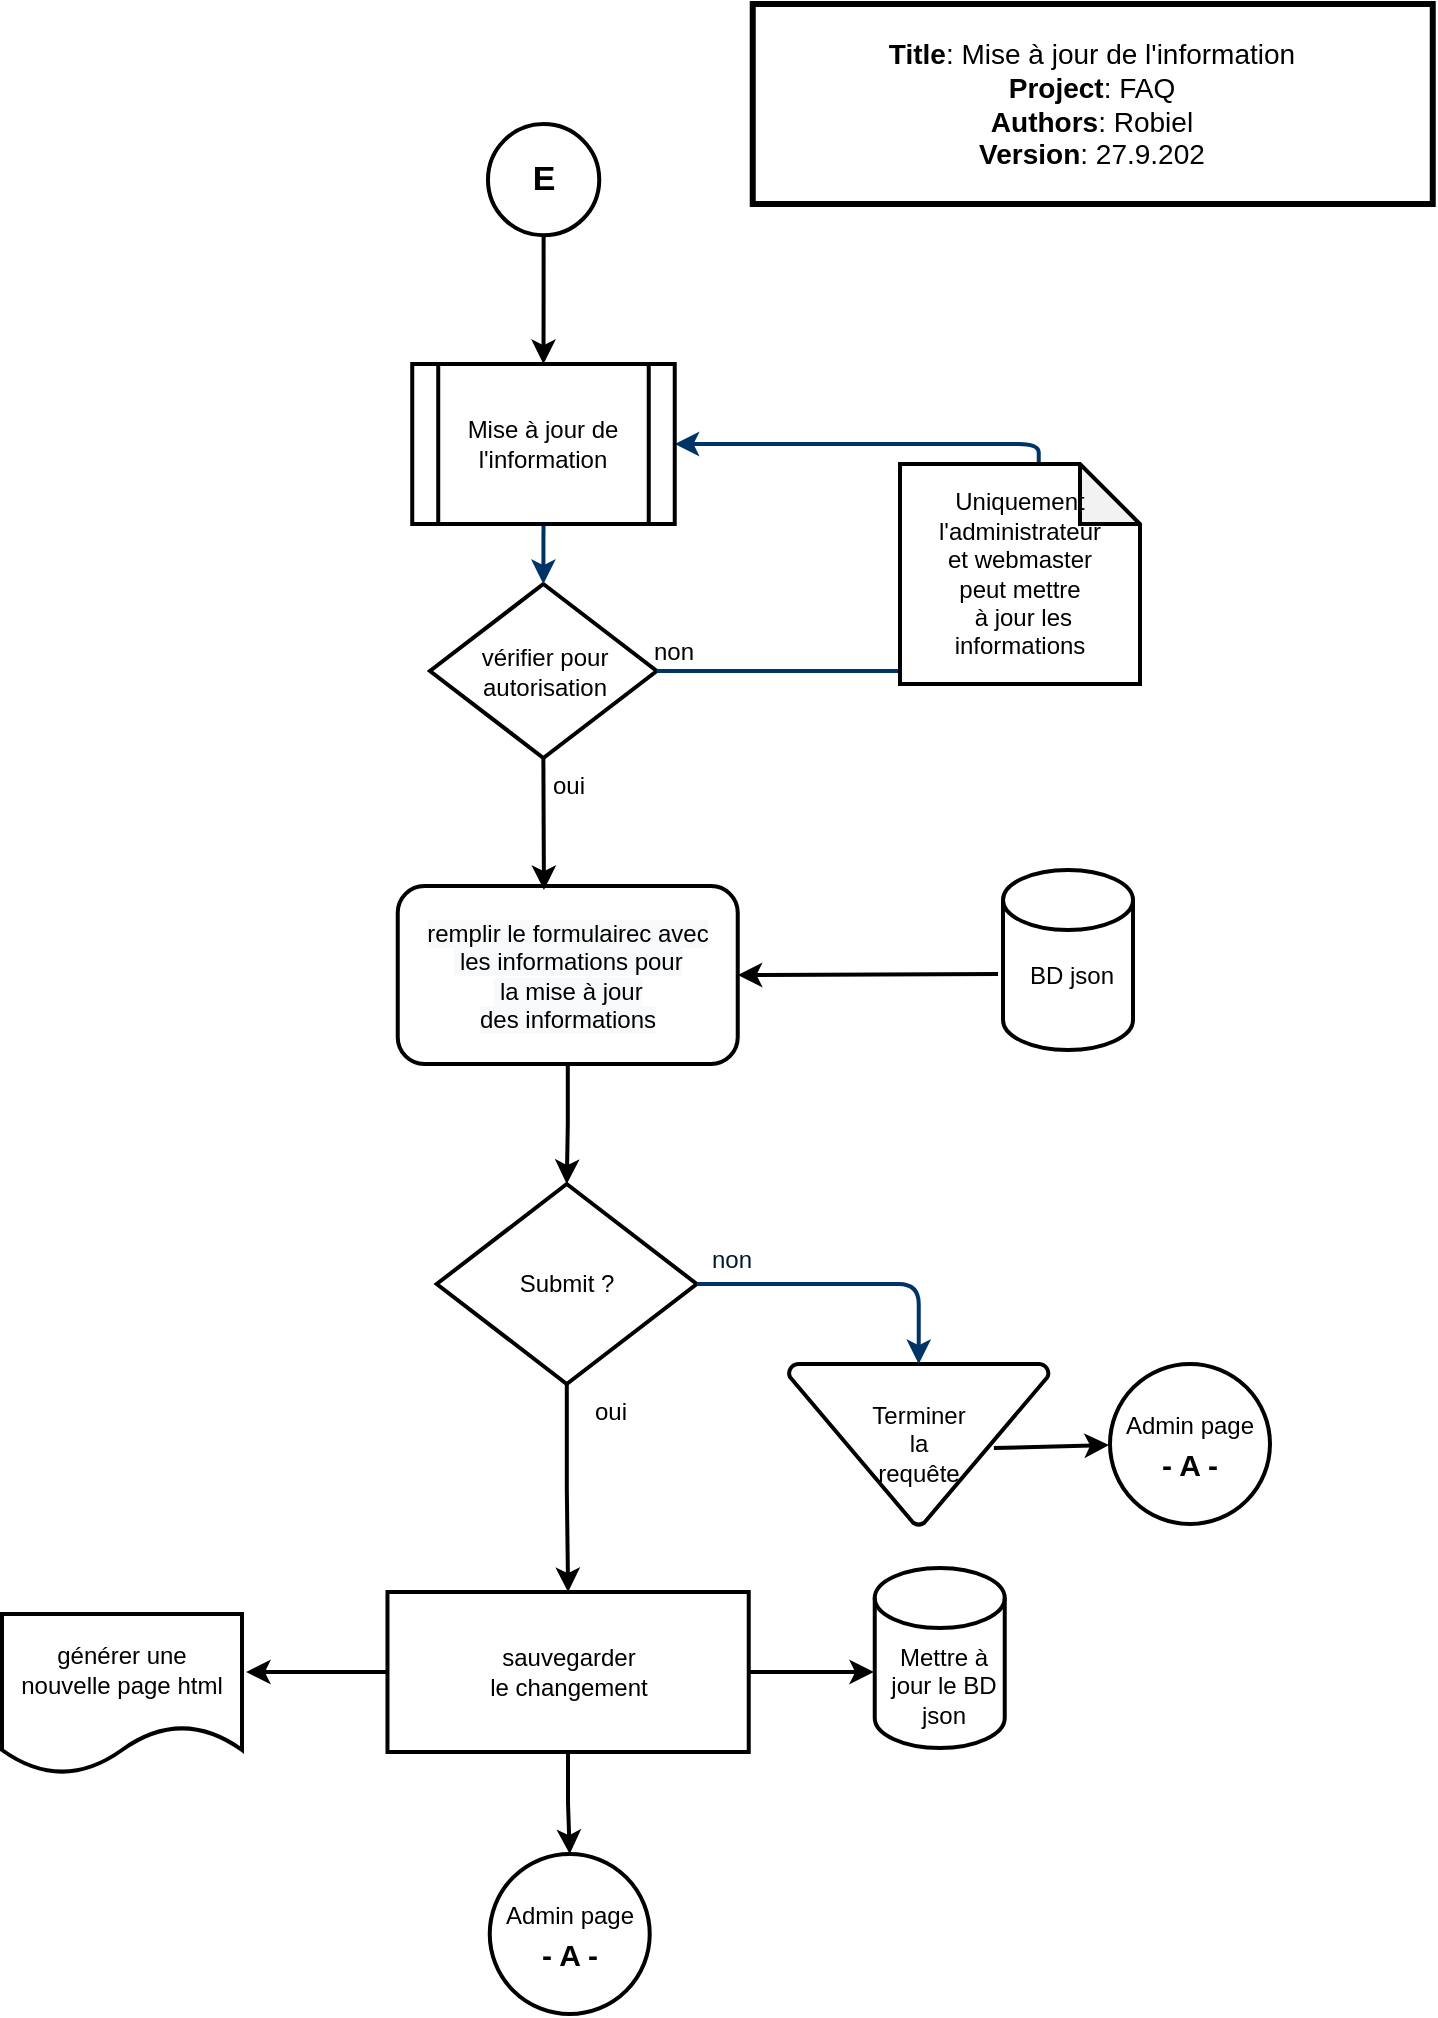 <mxfile version="20.3.6" type="device"><diagram id="e49EwhQaTWCqLOsjTXbb" name="Page-1"><mxGraphModel dx="2062" dy="1023" grid="1" gridSize="10" guides="1" tooltips="1" connect="1" arrows="1" fold="1" page="1" pageScale="1" pageWidth="827" pageHeight="1169" math="0" shadow="0"><root><mxCell id="0"/><mxCell id="1" parent="0"/><mxCell id="KJJ-eOVKQnDHGLwDYRV0-38" value="&lt;div style=&quot;&quot;&gt;vérifier pour&lt;/div&gt;&lt;div style=&quot;&quot;&gt;autorisation&lt;/div&gt;" style="shape=mxgraph.flowchart.decision;strokeWidth=2;gradientColor=none;gradientDirection=north;fontStyle=0;html=1;" vertex="1" parent="1"><mxGeometry x="304" y="320" width="113.37" height="87" as="geometry"/></mxCell><mxCell id="KJJ-eOVKQnDHGLwDYRV0-39" style="entryX=0.5;entryY=0;entryPerimeter=0;fontStyle=1;strokeColor=#003366;strokeWidth=2;html=1;exitX=0.5;exitY=1;exitDx=0;exitDy=0;" edge="1" parent="1" source="KJJ-eOVKQnDHGLwDYRV0-62" target="KJJ-eOVKQnDHGLwDYRV0-38"><mxGeometry relative="1" as="geometry"><mxPoint x="383.37" y="290" as="sourcePoint"/></mxGeometry></mxCell><mxCell id="KJJ-eOVKQnDHGLwDYRV0-40" value="" style="edgeStyle=elbowEdgeStyle;elbow=horizontal;entryX=0.5;entryY=0.91;entryPerimeter=0;exitX=1;exitY=0.5;exitPerimeter=0;fontStyle=1;strokeColor=#003366;strokeWidth=2;html=1;" edge="1" parent="1" source="KJJ-eOVKQnDHGLwDYRV0-38"><mxGeometry x="444.37" y="-11.5" width="100" height="100" as="geometry"><mxPoint x="813.37" y="407" as="sourcePoint"/><mxPoint x="613.37" y="333.71" as="targetPoint"/><Array as="points"><mxPoint x="608.37" y="360"/></Array></mxGeometry></mxCell><mxCell id="KJJ-eOVKQnDHGLwDYRV0-41" value="non" style="text;fontStyle=0;html=1;strokeColor=none;gradientColor=none;fillColor=none;strokeWidth=2;" vertex="1" parent="1"><mxGeometry x="413.62" y="340" width="40" height="26" as="geometry"/></mxCell><mxCell id="KJJ-eOVKQnDHGLwDYRV0-42" value="oui" style="text;fontStyle=0;html=1;strokeColor=none;gradientColor=none;fillColor=none;strokeWidth=2;align=center;" vertex="1" parent="1"><mxGeometry x="353.05" y="407" width="40" height="26" as="geometry"/></mxCell><mxCell id="KJJ-eOVKQnDHGLwDYRV0-43" style="edgeStyle=orthogonalEdgeStyle;rounded=0;orthogonalLoop=1;jettySize=auto;html=1;entryX=0.5;entryY=0;entryDx=0;entryDy=0;strokeWidth=2;" edge="1" parent="1" source="KJJ-eOVKQnDHGLwDYRV0-44" target="KJJ-eOVKQnDHGLwDYRV0-59"><mxGeometry relative="1" as="geometry"/></mxCell><mxCell id="KJJ-eOVKQnDHGLwDYRV0-44" value="Submit ?" style="shape=mxgraph.flowchart.decision;strokeWidth=2;gradientColor=none;gradientDirection=north;fontStyle=0;html=1;" vertex="1" parent="1"><mxGeometry x="307.37" y="620" width="130" height="100" as="geometry"/></mxCell><mxCell id="KJJ-eOVKQnDHGLwDYRV0-45" value="Terminer &lt;br&gt;la &lt;br&gt;requête" style="shape=mxgraph.flowchart.merge_or_storage;strokeWidth=2;gradientColor=none;gradientDirection=north;fontStyle=0;html=1;" vertex="1" parent="1"><mxGeometry x="483.37" y="710" width="130" height="80.5" as="geometry"/></mxCell><mxCell id="KJJ-eOVKQnDHGLwDYRV0-46" value="" style="edgeStyle=elbowEdgeStyle;elbow=vertical;exitX=1;exitY=0.5;exitPerimeter=0;entryX=0.5;entryY=0;entryPerimeter=0;fontStyle=1;strokeColor=#003366;strokeWidth=2;html=1;" edge="1" parent="1" source="KJJ-eOVKQnDHGLwDYRV0-44" target="KJJ-eOVKQnDHGLwDYRV0-45"><mxGeometry x="-196.63" y="-590" width="100" height="100" as="geometry"><mxPoint x="-196.63" y="-490" as="sourcePoint"/><mxPoint x="-96.63" y="-590" as="targetPoint"/><Array as="points"><mxPoint x="543.37" y="670"/></Array></mxGeometry></mxCell><mxCell id="KJJ-eOVKQnDHGLwDYRV0-47" value="non" style="text;fontColor=#001933;fontStyle=0;html=1;strokeColor=none;gradientColor=none;fillColor=none;strokeWidth=2;" vertex="1" parent="1"><mxGeometry x="443.37" y="644" width="40" height="26" as="geometry"/></mxCell><mxCell id="KJJ-eOVKQnDHGLwDYRV0-48" value="" style="edgeStyle=elbowEdgeStyle;elbow=horizontal;exitX=0.5;exitY=0.09;exitPerimeter=0;entryX=1;entryY=0.5;fontStyle=1;strokeColor=#003366;strokeWidth=2;html=1;entryDx=0;entryDy=0;" edge="1" parent="1" target="KJJ-eOVKQnDHGLwDYRV0-62"><mxGeometry x="63.37" y="-40" width="100" height="100" as="geometry"><mxPoint x="613.37" y="267.29" as="sourcePoint"/><mxPoint x="447.765" y="250" as="targetPoint"/><Array as="points"><mxPoint x="608.37" y="260"/></Array></mxGeometry></mxCell><mxCell id="KJJ-eOVKQnDHGLwDYRV0-49" value="oui" style="text;fontStyle=0;html=1;strokeColor=none;gradientColor=none;fillColor=none;strokeWidth=2;align=center;" vertex="1" parent="1"><mxGeometry x="373.62" y="720" width="40" height="26" as="geometry"/></mxCell><mxCell id="KJJ-eOVKQnDHGLwDYRV0-50" value="" style="shape=cylinder3;whiteSpace=wrap;html=1;boundedLbl=1;backgroundOutline=1;size=15;strokeWidth=2;" vertex="1" parent="1"><mxGeometry x="526.37" y="812" width="65" height="90" as="geometry"/></mxCell><mxCell id="KJJ-eOVKQnDHGLwDYRV0-51" value="Mettre à jour le BD json" style="text;html=1;strokeColor=none;fillColor=none;align=center;verticalAlign=middle;whiteSpace=wrap;rounded=0;strokeWidth=2;" vertex="1" parent="1"><mxGeometry x="531.37" y="856" width="60" height="30" as="geometry"/></mxCell><mxCell id="KJJ-eOVKQnDHGLwDYRV0-52" value="&lt;span style=&quot;color: rgba(0, 0, 0, 0); font-family: monospace; font-size: 0px; text-align: start;&quot;&gt;%3CmxGraphModel%3E%3Croot%3E%3CmxCell%20id%3D%220%22%2F%3E%3CmxCell%20id%3D%221%22%20parent%3D%220%22%2F%3E%3CmxCell%20id%3D%222%22%20value%3D%22BD%20json%22%20style%3D%22text%3Bhtml%3D1%3BstrokeColor%3Dnone%3BfillColor%3Dnone%3Balign%3Dcenter%3BverticalAlign%3Dmiddle%3BwhiteSpace%3Dwrap%3Brounded%3D0%3B%22%20vertex%3D%221%22%20parent%3D%221%22%3E%3CmxGeometry%20x%3D%22822%22%20y%3D%22588%22%20width%3D%2260%22%20height%3D%2230%22%20as%3D%22geometry%22%2F%3E%3C%2FmxCell%3E%3C%2Froot%3E%3C%2FmxGraphModel%3E&lt;/span&gt;" style="shape=cylinder3;whiteSpace=wrap;html=1;boundedLbl=1;backgroundOutline=1;size=15;strokeWidth=2;" vertex="1" parent="1"><mxGeometry x="590.5" y="463" width="65" height="90" as="geometry"/></mxCell><mxCell id="KJJ-eOVKQnDHGLwDYRV0-53" value="BD json" style="text;html=1;strokeColor=none;fillColor=none;align=center;verticalAlign=middle;whiteSpace=wrap;rounded=0;strokeWidth=2;" vertex="1" parent="1"><mxGeometry x="595" y="500.5" width="60" height="30" as="geometry"/></mxCell><mxCell id="KJJ-eOVKQnDHGLwDYRV0-54" value="&lt;span style=&quot;&quot;&gt;générer une&lt;/span&gt;&lt;br style=&quot;&quot;&gt;&lt;span style=&quot;&quot;&gt;nouvelle page html&lt;/span&gt;" style="shape=document;whiteSpace=wrap;html=1;boundedLbl=1;strokeWidth=2;" vertex="1" parent="1"><mxGeometry x="90" y="835" width="120" height="80" as="geometry"/></mxCell><mxCell id="KJJ-eOVKQnDHGLwDYRV0-55" value="&lt;span style=&quot;&quot;&gt;Uniquement l'administrateur&lt;/span&gt;&lt;br style=&quot;&quot;&gt;&lt;span style=&quot;&quot;&gt;et webmaster peut&amp;nbsp;mettre&lt;/span&gt;&lt;br style=&quot;&quot;&gt;&lt;span style=&quot;&quot;&gt;&amp;nbsp;à jour&amp;nbsp;les informations&lt;/span&gt;" style="shape=note;whiteSpace=wrap;html=1;backgroundOutline=1;darkOpacity=0.05;strokeWidth=2;" vertex="1" parent="1"><mxGeometry x="539" y="260" width="120" height="110" as="geometry"/></mxCell><mxCell id="KJJ-eOVKQnDHGLwDYRV0-56" style="edgeStyle=orthogonalEdgeStyle;rounded=0;orthogonalLoop=1;jettySize=auto;html=1;entryX=0.5;entryY=0;entryDx=0;entryDy=0;strokeWidth=2;" edge="1" parent="1" source="KJJ-eOVKQnDHGLwDYRV0-59" target="KJJ-eOVKQnDHGLwDYRV0-66"><mxGeometry relative="1" as="geometry"/></mxCell><mxCell id="KJJ-eOVKQnDHGLwDYRV0-57" style="edgeStyle=orthogonalEdgeStyle;rounded=0;orthogonalLoop=1;jettySize=auto;html=1;entryX=1.017;entryY=0.363;entryDx=0;entryDy=0;entryPerimeter=0;strokeWidth=2;" edge="1" parent="1" source="KJJ-eOVKQnDHGLwDYRV0-59" target="KJJ-eOVKQnDHGLwDYRV0-54"><mxGeometry relative="1" as="geometry"/></mxCell><mxCell id="KJJ-eOVKQnDHGLwDYRV0-58" style="edgeStyle=orthogonalEdgeStyle;rounded=0;orthogonalLoop=1;jettySize=auto;html=1;entryX=-0.006;entryY=0.578;entryDx=0;entryDy=0;entryPerimeter=0;strokeWidth=2;" edge="1" parent="1" source="KJJ-eOVKQnDHGLwDYRV0-59" target="KJJ-eOVKQnDHGLwDYRV0-50"><mxGeometry relative="1" as="geometry"/></mxCell><mxCell id="KJJ-eOVKQnDHGLwDYRV0-59" value="&lt;span style=&quot;&quot;&gt;sauvegarder&lt;/span&gt;&lt;br style=&quot;&quot;&gt;&lt;span style=&quot;&quot;&gt;le changement&lt;/span&gt;" style="rounded=0;whiteSpace=wrap;html=1;strokeWidth=2;" vertex="1" parent="1"><mxGeometry x="282.74" y="824" width="180.63" height="80" as="geometry"/></mxCell><mxCell id="KJJ-eOVKQnDHGLwDYRV0-60" style="edgeStyle=orthogonalEdgeStyle;rounded=0;orthogonalLoop=1;jettySize=auto;html=1;strokeWidth=2;" edge="1" parent="1" source="KJJ-eOVKQnDHGLwDYRV0-61" target="KJJ-eOVKQnDHGLwDYRV0-44"><mxGeometry relative="1" as="geometry"/></mxCell><mxCell id="KJJ-eOVKQnDHGLwDYRV0-61" value="&lt;span style=&quot;color: rgb(0, 0, 0); font-family: Helvetica; font-size: 12px; font-style: normal; font-variant-ligatures: normal; font-variant-caps: normal; font-weight: 400; letter-spacing: normal; orphans: 2; text-align: center; text-indent: 0px; text-transform: none; widows: 2; word-spacing: 0px; -webkit-text-stroke-width: 0px; background-color: rgb(248, 249, 250); text-decoration-thickness: initial; text-decoration-style: initial; text-decoration-color: initial; float: none; display: inline !important;&quot;&gt;remplir le formulairec&amp;nbsp;avec&lt;/span&gt;&lt;br style=&quot;color: rgb(0, 0, 0); font-family: Helvetica; font-size: 12px; font-style: normal; font-variant-ligatures: normal; font-variant-caps: normal; font-weight: 400; letter-spacing: normal; orphans: 2; text-align: center; text-indent: 0px; text-transform: none; widows: 2; word-spacing: 0px; -webkit-text-stroke-width: 0px; background-color: rgb(248, 249, 250); text-decoration-thickness: initial; text-decoration-style: initial; text-decoration-color: initial;&quot;&gt;&lt;span style=&quot;color: rgb(0, 0, 0); font-family: Helvetica; font-size: 12px; font-style: normal; font-variant-ligatures: normal; font-variant-caps: normal; font-weight: 400; letter-spacing: normal; orphans: 2; text-align: center; text-indent: 0px; text-transform: none; widows: 2; word-spacing: 0px; -webkit-text-stroke-width: 0px; background-color: rgb(248, 249, 250); text-decoration-thickness: initial; text-decoration-style: initial; text-decoration-color: initial; float: none; display: inline !important;&quot;&gt;&amp;nbsp;les informations&amp;nbsp;pour&lt;/span&gt;&lt;br style=&quot;color: rgb(0, 0, 0); font-family: Helvetica; font-size: 12px; font-style: normal; font-variant-ligatures: normal; font-variant-caps: normal; font-weight: 400; letter-spacing: normal; orphans: 2; text-align: center; text-indent: 0px; text-transform: none; widows: 2; word-spacing: 0px; -webkit-text-stroke-width: 0px; background-color: rgb(248, 249, 250); text-decoration-thickness: initial; text-decoration-style: initial; text-decoration-color: initial;&quot;&gt;&lt;span style=&quot;color: rgb(0, 0, 0); font-family: Helvetica; font-size: 12px; font-style: normal; font-variant-ligatures: normal; font-variant-caps: normal; font-weight: 400; letter-spacing: normal; orphans: 2; text-align: center; text-indent: 0px; text-transform: none; widows: 2; word-spacing: 0px; -webkit-text-stroke-width: 0px; background-color: rgb(248, 249, 250); text-decoration-thickness: initial; text-decoration-style: initial; text-decoration-color: initial; float: none; display: inline !important;&quot;&gt;&amp;nbsp;la mise à jour&lt;/span&gt;&lt;br style=&quot;color: rgb(0, 0, 0); font-family: Helvetica; font-size: 12px; font-style: normal; font-variant-ligatures: normal; font-variant-caps: normal; font-weight: 400; letter-spacing: normal; orphans: 2; text-align: center; text-indent: 0px; text-transform: none; widows: 2; word-spacing: 0px; -webkit-text-stroke-width: 0px; background-color: rgb(248, 249, 250); text-decoration-thickness: initial; text-decoration-style: initial; text-decoration-color: initial;&quot;&gt;&lt;span style=&quot;color: rgb(0, 0, 0); font-family: Helvetica; font-size: 12px; font-style: normal; font-variant-ligatures: normal; font-variant-caps: normal; font-weight: 400; letter-spacing: normal; orphans: 2; text-align: center; text-indent: 0px; text-transform: none; widows: 2; word-spacing: 0px; -webkit-text-stroke-width: 0px; background-color: rgb(248, 249, 250); text-decoration-thickness: initial; text-decoration-style: initial; text-decoration-color: initial; float: none; display: inline !important;&quot;&gt;des informations&lt;/span&gt;" style="rounded=1;whiteSpace=wrap;html=1;strokeWidth=2;" vertex="1" parent="1"><mxGeometry x="287.87" y="471" width="170" height="89" as="geometry"/></mxCell><mxCell id="KJJ-eOVKQnDHGLwDYRV0-62" value="&lt;div style=&quot;&quot;&gt;Mise à jour de l'information&lt;br&gt;&lt;/div&gt;" style="shape=process;whiteSpace=wrap;html=1;backgroundOutline=1;strokeWidth=2;" vertex="1" parent="1"><mxGeometry x="295.12" y="210" width="131.25" height="80" as="geometry"/></mxCell><mxCell id="KJJ-eOVKQnDHGLwDYRV0-63" style="edgeStyle=orthogonalEdgeStyle;rounded=0;orthogonalLoop=1;jettySize=auto;html=1;entryX=0.5;entryY=0;entryDx=0;entryDy=0;strokeWidth=2;" edge="1" parent="1" source="KJJ-eOVKQnDHGLwDYRV0-64" target="KJJ-eOVKQnDHGLwDYRV0-62"><mxGeometry relative="1" as="geometry"/></mxCell><mxCell id="KJJ-eOVKQnDHGLwDYRV0-64" value="&lt;b&gt;&lt;font style=&quot;font-size: 17px;&quot;&gt;E&lt;/font&gt;&lt;/b&gt;" style="ellipse;whiteSpace=wrap;html=1;aspect=fixed;strokeWidth=2;" vertex="1" parent="1"><mxGeometry x="332.99" y="90" width="55.63" height="55.63" as="geometry"/></mxCell><mxCell id="KJJ-eOVKQnDHGLwDYRV0-65" value="" style="endArrow=classic;html=1;rounded=0;strokeWidth=2;fontSize=17;entryX=0.095;entryY=0.5;entryDx=0;entryDy=0;entryPerimeter=0;exitX=0.789;exitY=0.522;exitDx=0;exitDy=0;exitPerimeter=0;" edge="1" parent="1" source="KJJ-eOVKQnDHGLwDYRV0-45"><mxGeometry width="50" height="50" relative="1" as="geometry"><mxPoint x="589" y="750.008" as="sourcePoint"/><mxPoint x="643.475" y="750.5" as="targetPoint"/></mxGeometry></mxCell><mxCell id="KJJ-eOVKQnDHGLwDYRV0-66" value="&lt;span style=&quot;font-size: 12px;&quot;&gt;Admin page&lt;/span&gt;&lt;br style=&quot;font-size: 12px;&quot;&gt;&lt;b style=&quot;font-size: 12px;&quot;&gt;&lt;font style=&quot;font-size: 15px;&quot;&gt;- A -&lt;/font&gt;&lt;/b&gt;" style="ellipse;whiteSpace=wrap;html=1;aspect=fixed;strokeWidth=2;fontSize=17;" vertex="1" parent="1"><mxGeometry x="333.87" y="955" width="80" height="80" as="geometry"/></mxCell><mxCell id="KJJ-eOVKQnDHGLwDYRV0-67" value="&lt;span style=&quot;font-size: 12px;&quot;&gt;Admin page&lt;/span&gt;&lt;br style=&quot;font-size: 12px;&quot;&gt;&lt;b style=&quot;font-size: 12px;&quot;&gt;&lt;font style=&quot;font-size: 15px;&quot;&gt;- A -&lt;/font&gt;&lt;/b&gt;" style="ellipse;whiteSpace=wrap;html=1;aspect=fixed;strokeWidth=2;fontSize=17;" vertex="1" parent="1"><mxGeometry x="644" y="710" width="80" height="80" as="geometry"/></mxCell><mxCell id="KJJ-eOVKQnDHGLwDYRV0-68" value="" style="endArrow=classic;html=1;rounded=0;entryX=1;entryY=0.5;entryDx=0;entryDy=0;exitX=-0.038;exitY=0.578;exitDx=0;exitDy=0;exitPerimeter=0;strokeWidth=2;" edge="1" parent="1" source="KJJ-eOVKQnDHGLwDYRV0-52" target="KJJ-eOVKQnDHGLwDYRV0-61"><mxGeometry width="50" height="50" relative="1" as="geometry"><mxPoint x="349" y="530" as="sourcePoint"/><mxPoint x="399" y="480" as="targetPoint"/></mxGeometry></mxCell><mxCell id="KJJ-eOVKQnDHGLwDYRV0-69" value="" style="endArrow=classic;html=1;rounded=0;strokeWidth=2;exitX=0.5;exitY=1;exitDx=0;exitDy=0;exitPerimeter=0;entryX=0.43;entryY=0.022;entryDx=0;entryDy=0;entryPerimeter=0;" edge="1" parent="1" source="KJJ-eOVKQnDHGLwDYRV0-38" target="KJJ-eOVKQnDHGLwDYRV0-61"><mxGeometry width="50" height="50" relative="1" as="geometry"><mxPoint x="349" y="480" as="sourcePoint"/><mxPoint x="399" y="430" as="targetPoint"/></mxGeometry></mxCell><mxCell id="KJJ-eOVKQnDHGLwDYRV0-70" value="&lt;font style=&quot;font-size: 14px;&quot;&gt;&lt;b style=&quot;&quot;&gt;Title&lt;/b&gt;&lt;span style=&quot;&quot;&gt;: Mise à jour de l'information&lt;/span&gt;&lt;br&gt;&lt;b style=&quot;&quot;&gt;Project&lt;/b&gt;&lt;span style=&quot;&quot;&gt;: FAQ&lt;/span&gt;&lt;br&gt;&lt;b style=&quot;&quot;&gt;Authors&lt;/b&gt;&lt;span style=&quot;&quot;&gt;: Robiel&lt;/span&gt;&lt;br&gt;&lt;b style=&quot;&quot;&gt;Version&lt;/b&gt;&lt;span style=&quot;&quot;&gt;: 27.9.202&lt;/span&gt;&lt;/font&gt;" style="rounded=0;whiteSpace=wrap;html=1;strokeWidth=3;" vertex="1" parent="1"><mxGeometry x="465.37" y="30" width="340" height="100" as="geometry"/></mxCell></root></mxGraphModel></diagram></mxfile>